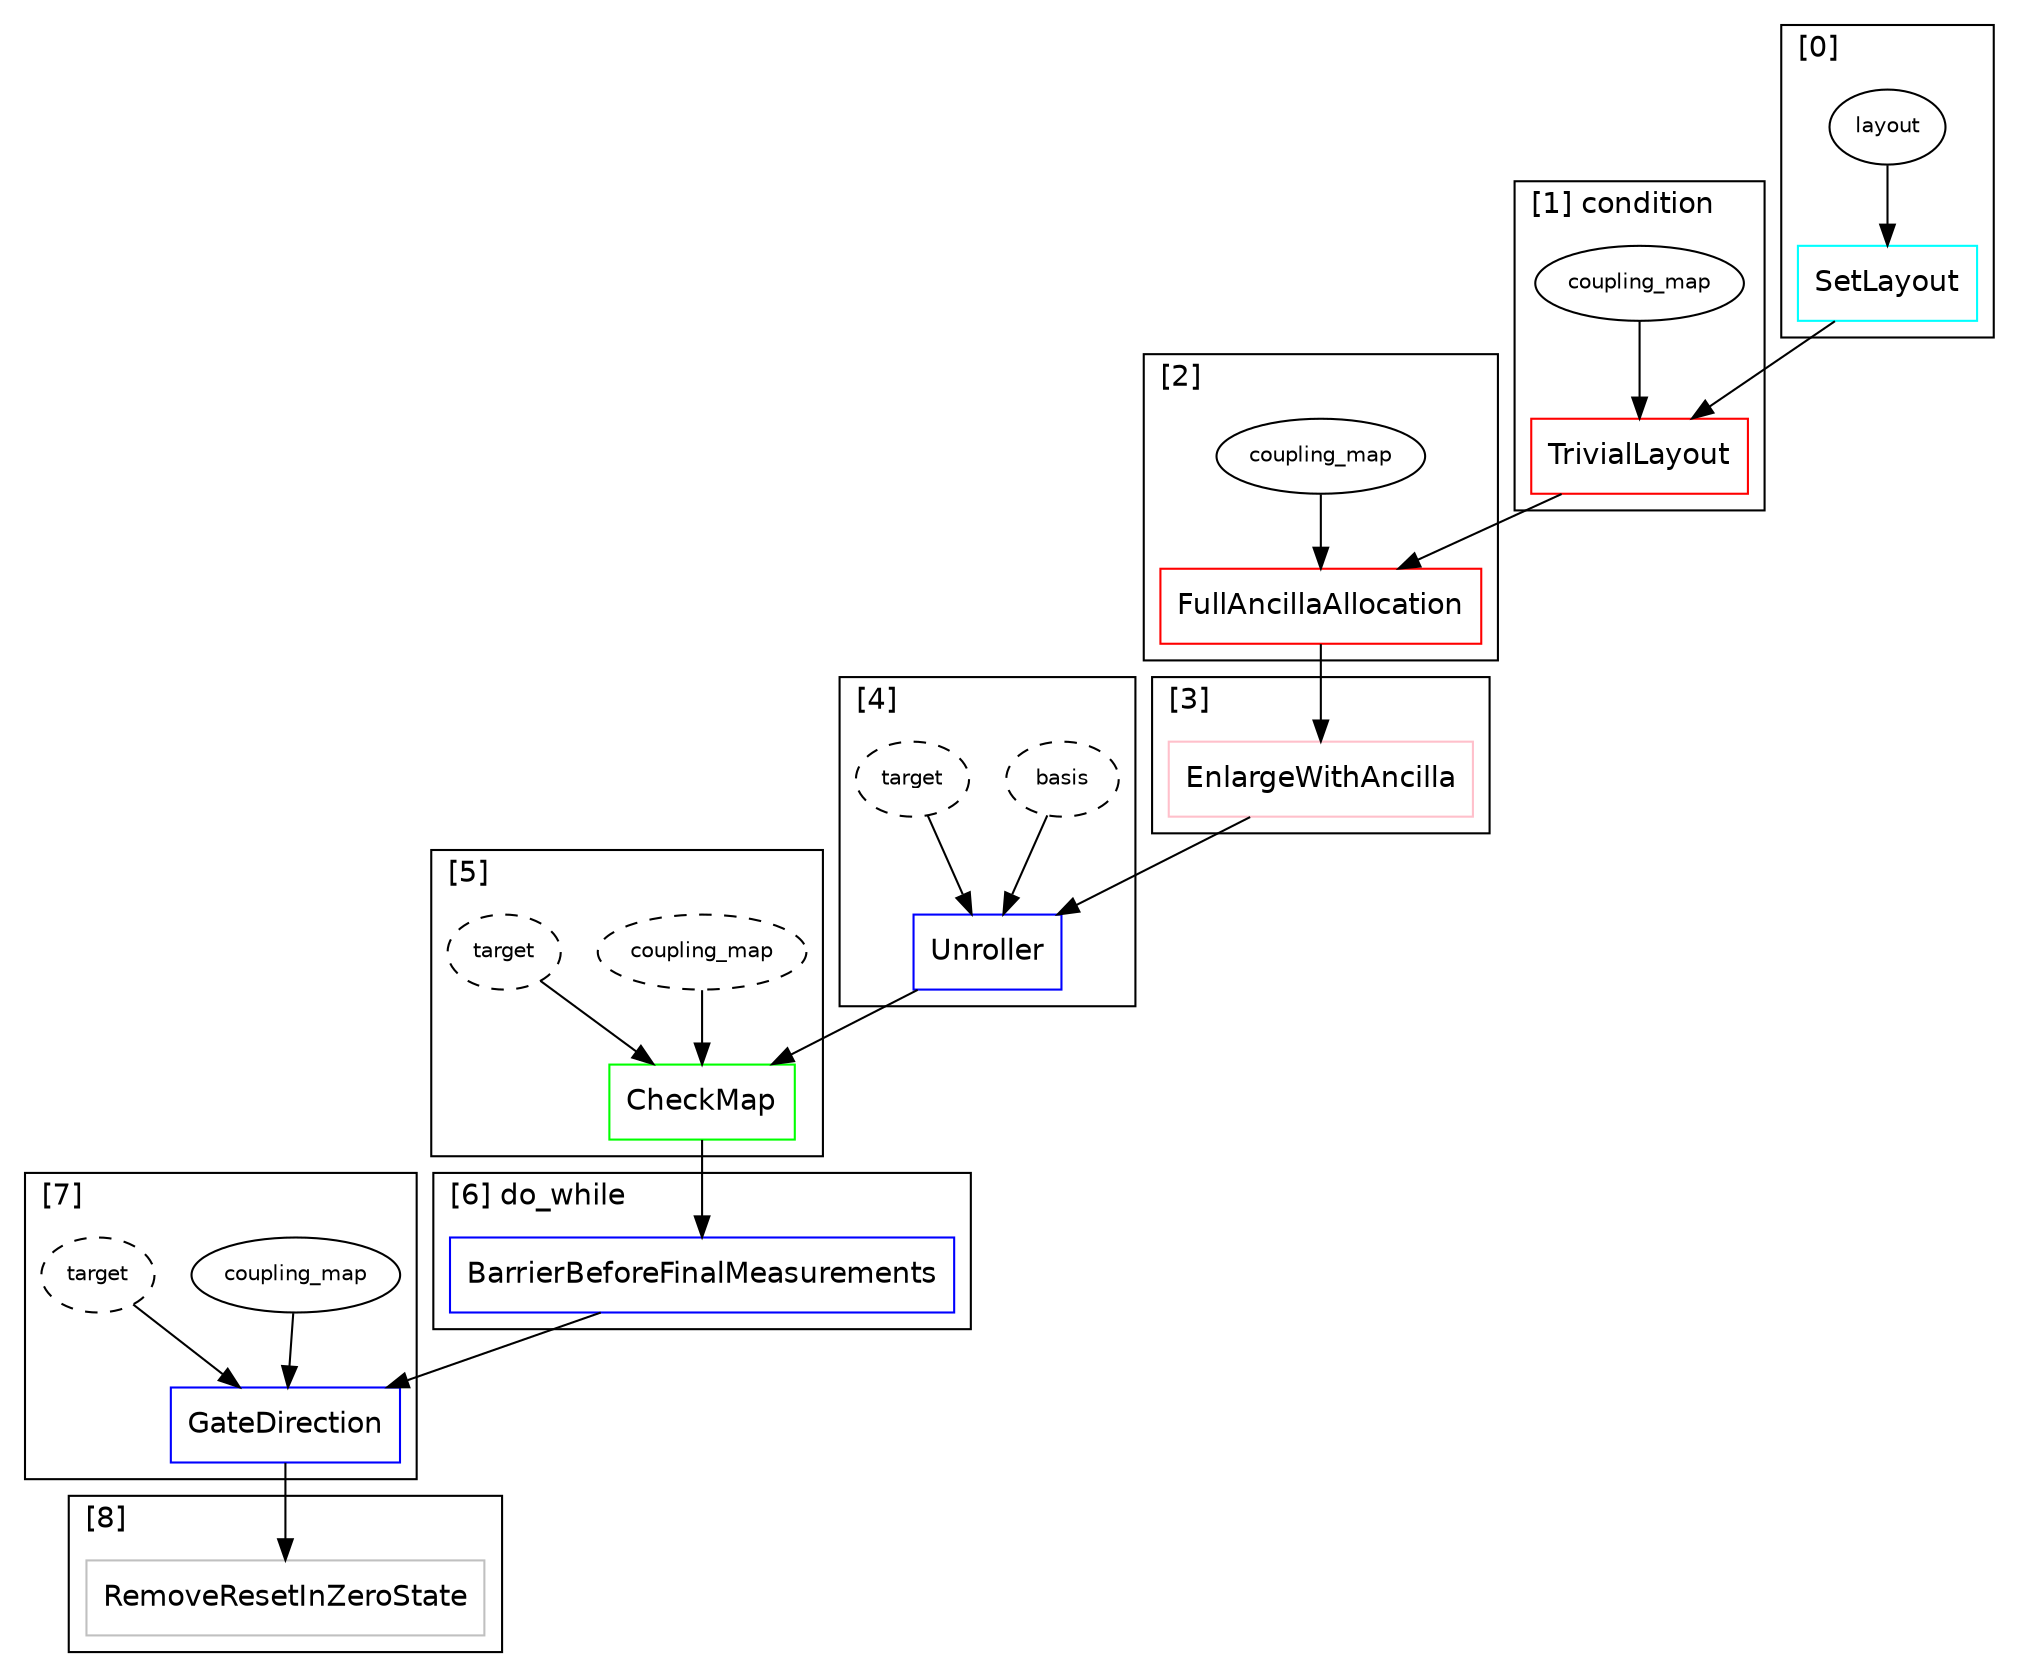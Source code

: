 digraph G {
subgraph cluster_0 {
fontname=helvetica;
label="[0] ";
labeljust=l;
1 [color=cyan, fontname=helvetica, label=SetLayout, shape=rectangle];
2 [color=black, fontname=helvetica, fontsize=10, label=layout, shape=ellipse, style=solid];
2 -> 1;
}

subgraph cluster_3 {
fontname=helvetica;
label="[1] condition";
labeljust=l;
4 [color=red, fontname=helvetica, label=TrivialLayout, shape=rectangle];
5 [color=black, fontname=helvetica, fontsize=10, label=coupling_map, shape=ellipse, style=solid];
5 -> 4;
1 -> 4;
}

subgraph cluster_6 {
fontname=helvetica;
label="[2] ";
labeljust=l;
7 [color=red, fontname=helvetica, label=FullAncillaAllocation, shape=rectangle];
8 [color=black, fontname=helvetica, fontsize=10, label=coupling_map, shape=ellipse, style=solid];
8 -> 7;
4 -> 7;
}

subgraph cluster_9 {
fontname=helvetica;
label="[3] ";
labeljust=l;
10 [color=pink, fontname=helvetica, label=EnlargeWithAncilla, shape=rectangle];
7 -> 10;
}

subgraph cluster_11 {
fontname=helvetica;
label="[4] ";
labeljust=l;
12 [color=blue, fontname=helvetica, label=Unroller, shape=rectangle];
13 [color=black, fontname=helvetica, fontsize=10, label=basis, shape=ellipse, style=dashed];
13 -> 12;
14 [color=black, fontname=helvetica, fontsize=10, label=target, shape=ellipse, style=dashed];
14 -> 12;
10 -> 12;
}

subgraph cluster_15 {
fontname=helvetica;
label="[5] ";
labeljust=l;
16 [color=green, fontname=helvetica, label=CheckMap, shape=rectangle];
17 [color=black, fontname=helvetica, fontsize=10, label=coupling_map, shape=ellipse, style=dashed];
17 -> 16;
18 [color=black, fontname=helvetica, fontsize=10, label=target, shape=ellipse, style=dashed];
18 -> 16;
12 -> 16;
}

subgraph cluster_19 {
fontname=helvetica;
label="[6] do_while";
labeljust=l;
20 [color=blue, fontname=helvetica, label=BarrierBeforeFinalMeasurements, shape=rectangle];
16 -> 20;
}

subgraph cluster_21 {
fontname=helvetica;
label="[7] ";
labeljust=l;
22 [color=blue, fontname=helvetica, label=GateDirection, shape=rectangle];
23 [color=black, fontname=helvetica, fontsize=10, label=coupling_map, shape=ellipse, style=solid];
23 -> 22;
24 [color=black, fontname=helvetica, fontsize=10, label=target, shape=ellipse, style=dashed];
24 -> 22;
20 -> 22;
}

subgraph cluster_25 {
fontname=helvetica;
label="[8] ";
labeljust=l;
26 [color=grey, fontname=helvetica, label=RemoveResetInZeroState, shape=rectangle];
22 -> 26;
}

}
